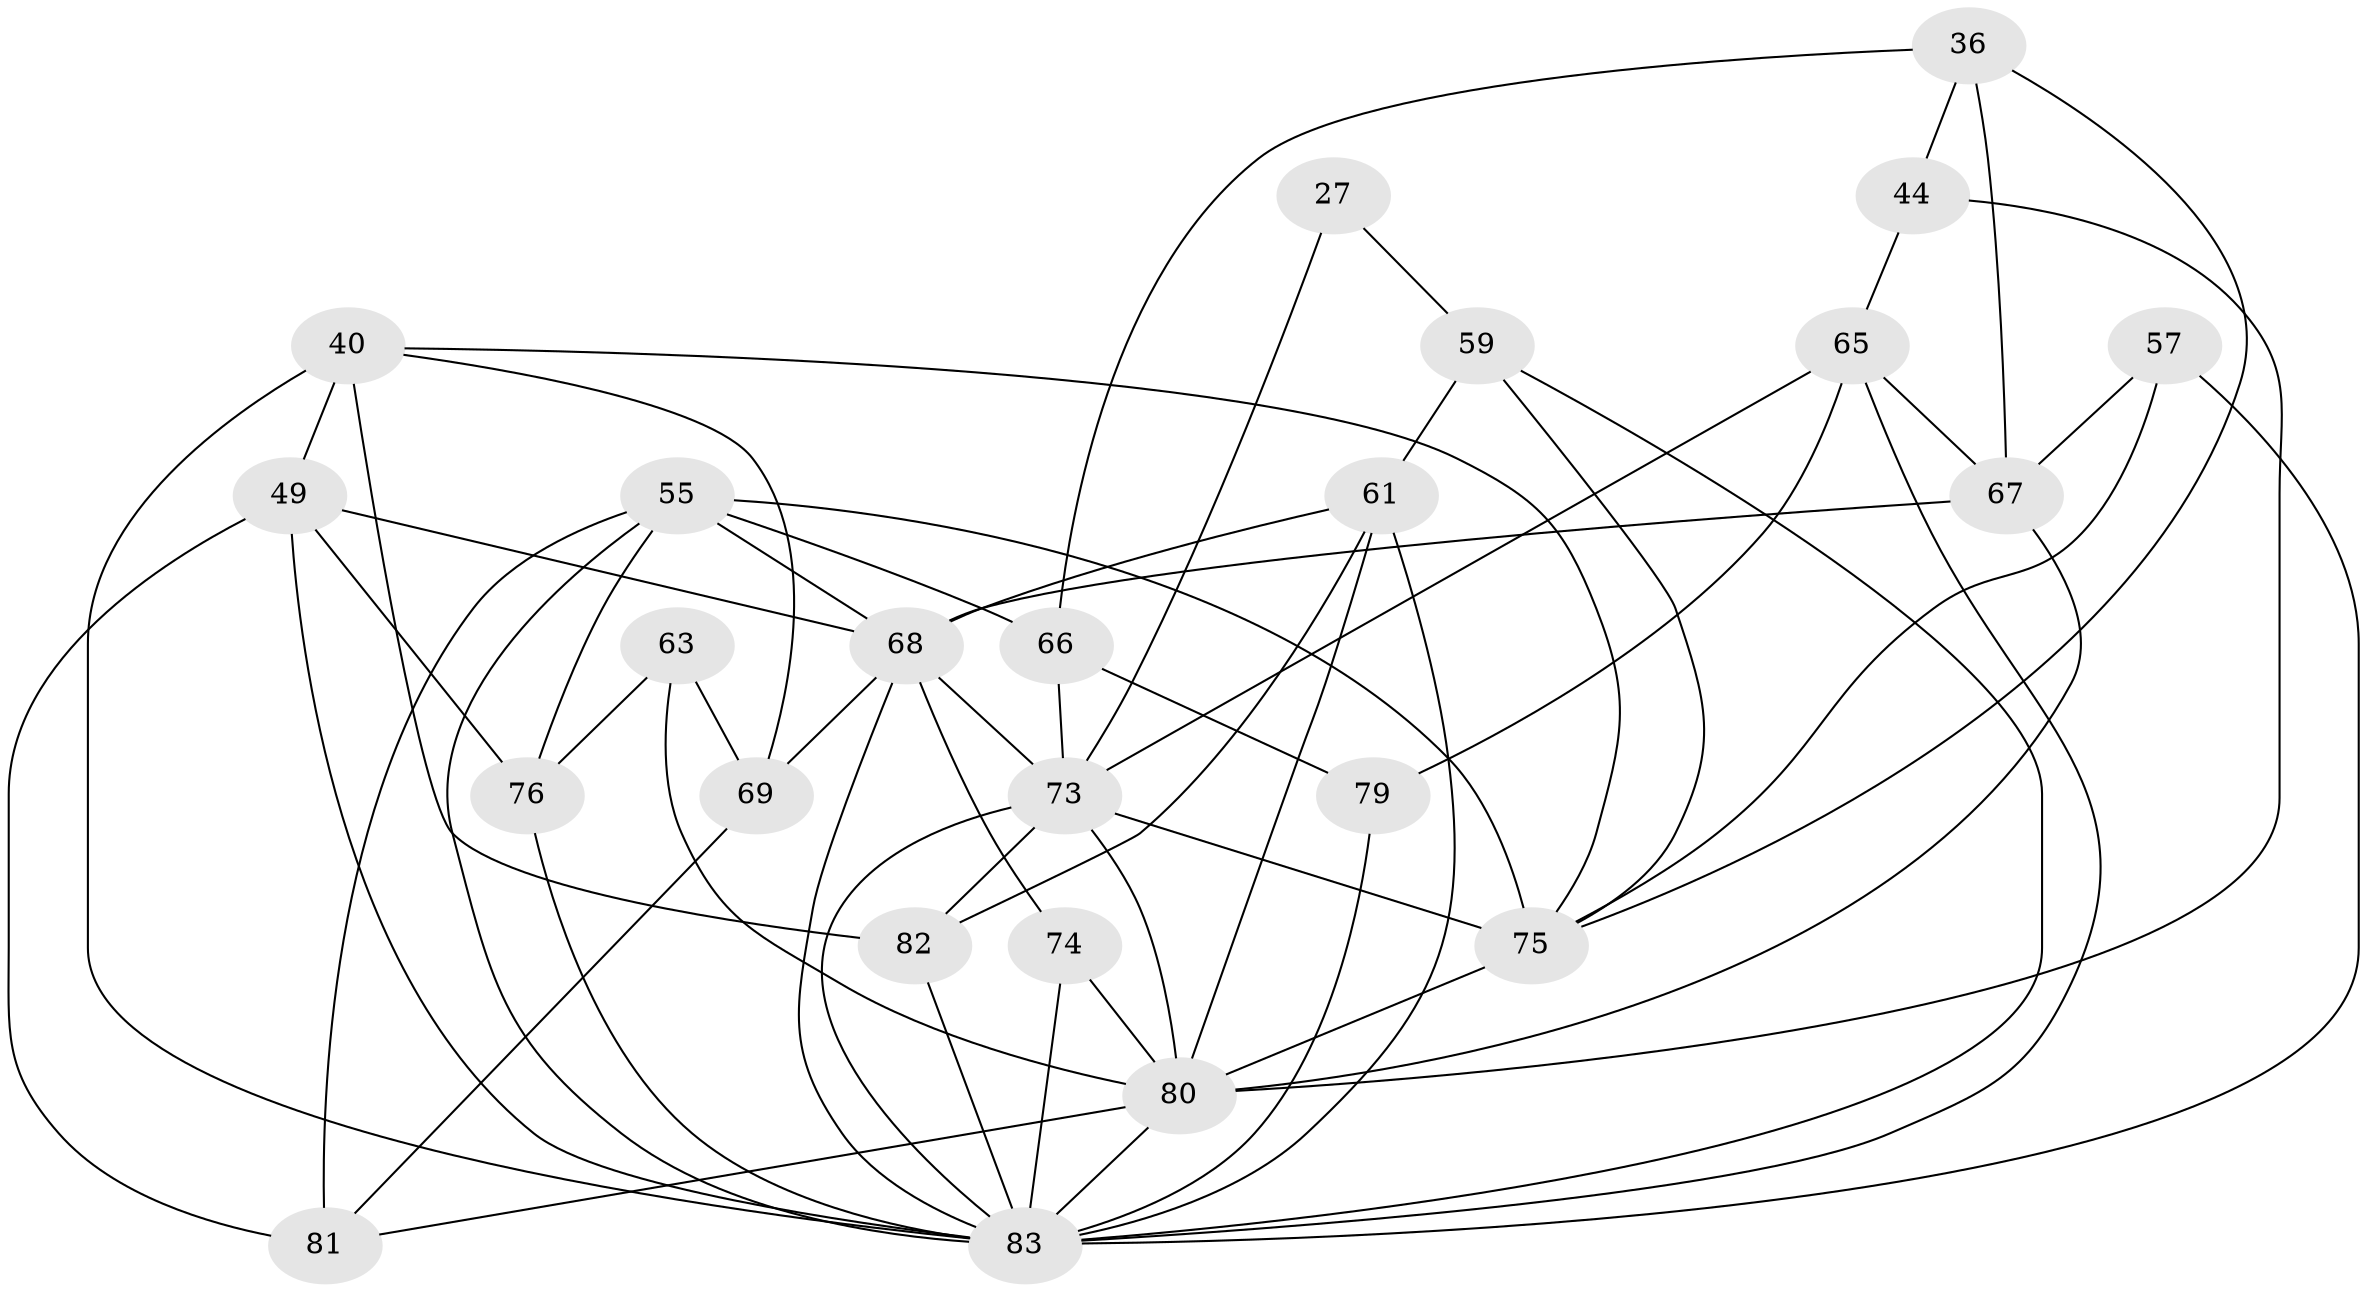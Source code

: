 // original degree distribution, {4: 1.0}
// Generated by graph-tools (version 1.1) at 2025/01/03/04/25 22:01:04]
// undirected, 24 vertices, 61 edges
graph export_dot {
graph [start="1"]
  node [color=gray90,style=filled];
  27;
  36;
  40 [super="+32"];
  44;
  49 [super="+43"];
  55 [super="+33+54"];
  57 [super="+34"];
  59 [super="+4"];
  61 [super="+23"];
  63;
  65 [super="+2"];
  66 [super="+9"];
  67 [super="+48"];
  68 [super="+41+45"];
  69 [super="+53"];
  73 [super="+13+14+46+72"];
  74;
  75 [super="+30+62+31"];
  76;
  79 [super="+29"];
  80 [super="+3+21+26+78"];
  81 [super="+5+19"];
  82 [super="+52"];
  83 [super="+64+70+77"];
  27 -- 59 [weight=2];
  27 -- 73 [weight=2];
  36 -- 44;
  36 -- 67;
  36 -- 66;
  36 -- 75;
  40 -- 49 [weight=2];
  40 -- 82;
  40 -- 69;
  40 -- 75;
  40 -- 83;
  44 -- 65;
  44 -- 80 [weight=2];
  49 -- 68 [weight=3];
  49 -- 81 [weight=2];
  49 -- 76;
  49 -- 83 [weight=2];
  55 -- 81;
  55 -- 75 [weight=5];
  55 -- 66;
  55 -- 68;
  55 -- 76;
  55 -- 83 [weight=3];
  57 -- 67;
  57 -- 75;
  57 -- 83 [weight=4];
  59 -- 75;
  59 -- 61;
  59 -- 83 [weight=2];
  61 -- 82;
  61 -- 80 [weight=2];
  61 -- 68;
  61 -- 83;
  63 -- 80 [weight=2];
  63 -- 76;
  63 -- 69;
  65 -- 79 [weight=2];
  65 -- 67;
  65 -- 73;
  65 -- 83;
  66 -- 79 [weight=2];
  66 -- 73 [weight=2];
  67 -- 68 [weight=3];
  67 -- 80 [weight=2];
  68 -- 69 [weight=2];
  68 -- 74 [weight=2];
  68 -- 73 [weight=3];
  68 -- 83;
  69 -- 81 [weight=2];
  73 -- 80 [weight=5];
  73 -- 82 [weight=2];
  73 -- 75;
  73 -- 83 [weight=4];
  74 -- 80;
  74 -- 83;
  75 -- 80 [weight=2];
  76 -- 83;
  79 -- 83 [weight=2];
  80 -- 81 [weight=3];
  80 -- 83 [weight=3];
  82 -- 83 [weight=2];
}
